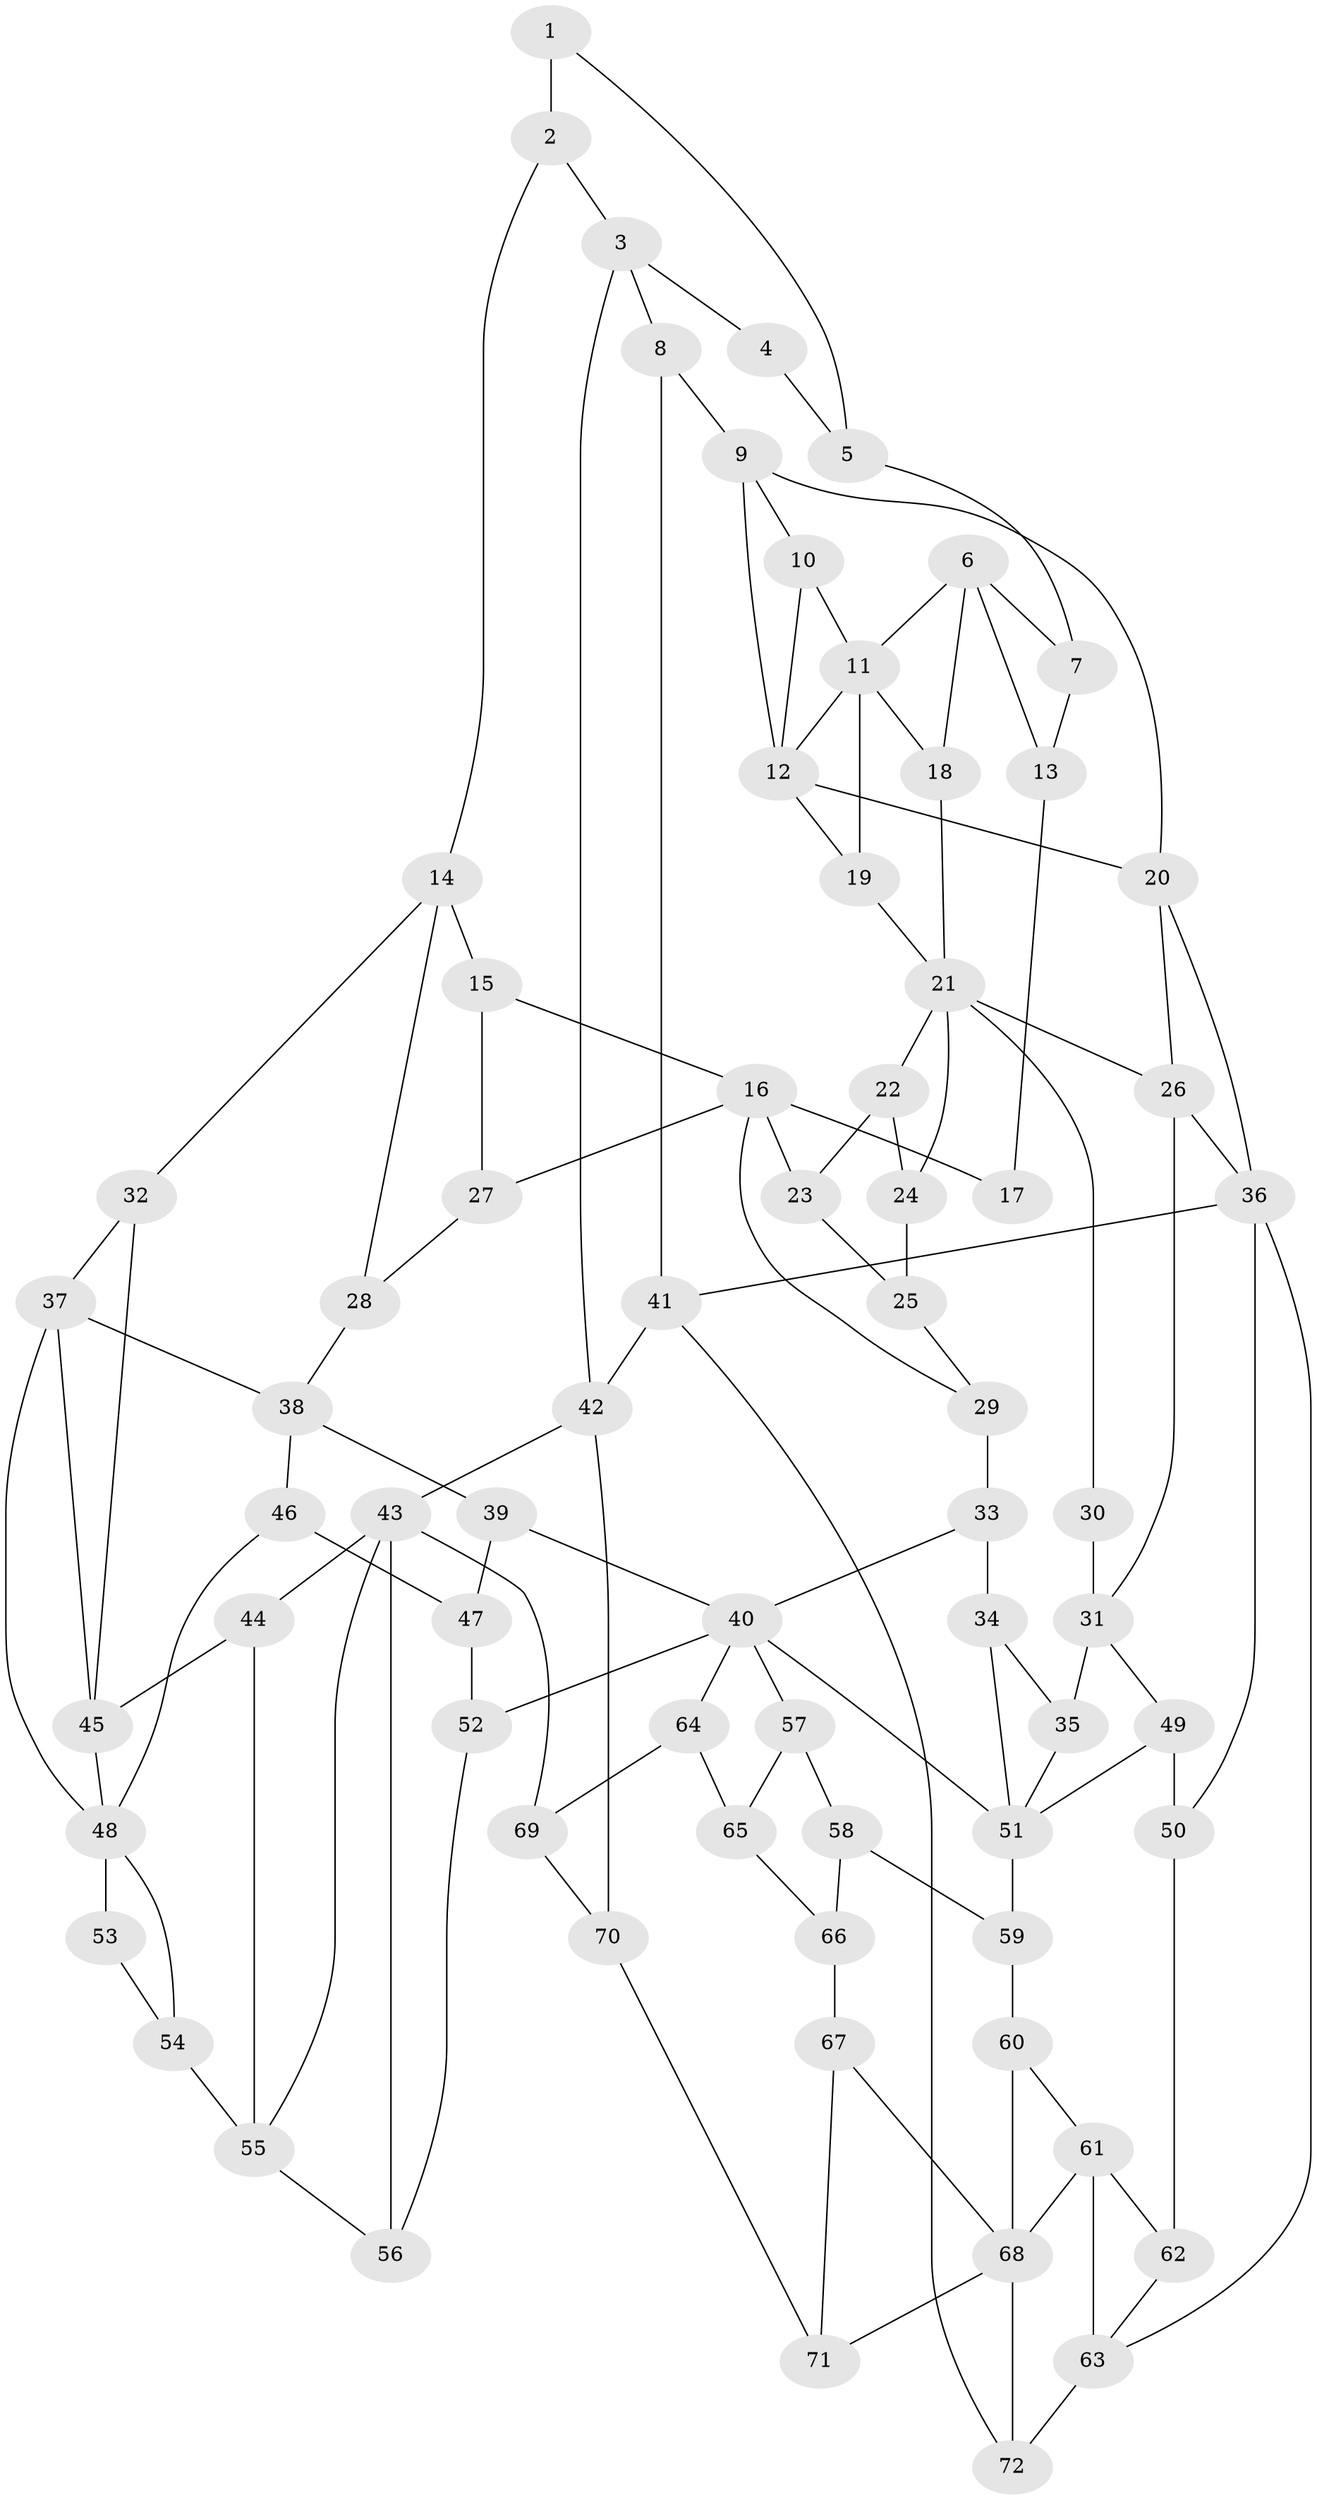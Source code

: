 // original degree distribution, {3: 0.027777777777777776, 4: 0.19444444444444445, 5: 0.5694444444444444, 6: 0.20833333333333334}
// Generated by graph-tools (version 1.1) at 2025/38/03/09/25 02:38:38]
// undirected, 72 vertices, 124 edges
graph export_dot {
graph [start="1"]
  node [color=gray90,style=filled];
  1;
  2;
  3;
  4;
  5;
  6;
  7;
  8;
  9;
  10;
  11;
  12;
  13;
  14;
  15;
  16;
  17;
  18;
  19;
  20;
  21;
  22;
  23;
  24;
  25;
  26;
  27;
  28;
  29;
  30;
  31;
  32;
  33;
  34;
  35;
  36;
  37;
  38;
  39;
  40;
  41;
  42;
  43;
  44;
  45;
  46;
  47;
  48;
  49;
  50;
  51;
  52;
  53;
  54;
  55;
  56;
  57;
  58;
  59;
  60;
  61;
  62;
  63;
  64;
  65;
  66;
  67;
  68;
  69;
  70;
  71;
  72;
  1 -- 2 [weight=3.0];
  1 -- 5 [weight=1.0];
  2 -- 3 [weight=1.0];
  2 -- 14 [weight=2.0];
  3 -- 4 [weight=1.0];
  3 -- 8 [weight=1.0];
  3 -- 42 [weight=1.0];
  4 -- 5 [weight=1.0];
  5 -- 7 [weight=1.0];
  6 -- 7 [weight=1.0];
  6 -- 11 [weight=1.0];
  6 -- 13 [weight=1.0];
  6 -- 18 [weight=1.0];
  7 -- 13 [weight=1.0];
  8 -- 9 [weight=2.0];
  8 -- 41 [weight=1.0];
  9 -- 10 [weight=1.0];
  9 -- 12 [weight=1.0];
  9 -- 20 [weight=2.0];
  10 -- 11 [weight=1.0];
  10 -- 12 [weight=1.0];
  11 -- 12 [weight=1.0];
  11 -- 18 [weight=1.0];
  11 -- 19 [weight=1.0];
  12 -- 19 [weight=1.0];
  12 -- 20 [weight=1.0];
  13 -- 17 [weight=1.0];
  14 -- 15 [weight=1.0];
  14 -- 28 [weight=1.0];
  14 -- 32 [weight=2.0];
  15 -- 16 [weight=1.0];
  15 -- 27 [weight=1.0];
  16 -- 17 [weight=2.0];
  16 -- 23 [weight=1.0];
  16 -- 27 [weight=1.0];
  16 -- 29 [weight=1.0];
  18 -- 21 [weight=1.0];
  19 -- 21 [weight=1.0];
  20 -- 26 [weight=1.0];
  20 -- 36 [weight=1.0];
  21 -- 22 [weight=1.0];
  21 -- 24 [weight=1.0];
  21 -- 26 [weight=1.0];
  21 -- 30 [weight=1.0];
  22 -- 23 [weight=1.0];
  22 -- 24 [weight=2.0];
  23 -- 25 [weight=1.0];
  24 -- 25 [weight=1.0];
  25 -- 29 [weight=1.0];
  26 -- 31 [weight=1.0];
  26 -- 36 [weight=1.0];
  27 -- 28 [weight=1.0];
  28 -- 38 [weight=2.0];
  29 -- 33 [weight=1.0];
  30 -- 31 [weight=2.0];
  31 -- 35 [weight=2.0];
  31 -- 49 [weight=1.0];
  32 -- 37 [weight=2.0];
  32 -- 45 [weight=1.0];
  33 -- 34 [weight=1.0];
  33 -- 40 [weight=1.0];
  34 -- 35 [weight=1.0];
  34 -- 51 [weight=1.0];
  35 -- 51 [weight=1.0];
  36 -- 41 [weight=1.0];
  36 -- 50 [weight=1.0];
  36 -- 63 [weight=1.0];
  37 -- 38 [weight=2.0];
  37 -- 45 [weight=1.0];
  37 -- 48 [weight=1.0];
  38 -- 39 [weight=1.0];
  38 -- 46 [weight=1.0];
  39 -- 40 [weight=1.0];
  39 -- 47 [weight=1.0];
  40 -- 51 [weight=1.0];
  40 -- 52 [weight=1.0];
  40 -- 57 [weight=1.0];
  40 -- 64 [weight=1.0];
  41 -- 42 [weight=1.0];
  41 -- 72 [weight=1.0];
  42 -- 43 [weight=1.0];
  42 -- 70 [weight=1.0];
  43 -- 44 [weight=1.0];
  43 -- 55 [weight=1.0];
  43 -- 56 [weight=1.0];
  43 -- 69 [weight=1.0];
  44 -- 45 [weight=1.0];
  44 -- 55 [weight=2.0];
  45 -- 48 [weight=1.0];
  46 -- 47 [weight=1.0];
  46 -- 48 [weight=1.0];
  47 -- 52 [weight=1.0];
  48 -- 53 [weight=1.0];
  48 -- 54 [weight=1.0];
  49 -- 50 [weight=1.0];
  49 -- 51 [weight=1.0];
  50 -- 62 [weight=1.0];
  51 -- 59 [weight=1.0];
  52 -- 56 [weight=1.0];
  53 -- 54 [weight=2.0];
  54 -- 55 [weight=2.0];
  55 -- 56 [weight=1.0];
  57 -- 58 [weight=1.0];
  57 -- 65 [weight=1.0];
  58 -- 59 [weight=1.0];
  58 -- 66 [weight=1.0];
  59 -- 60 [weight=1.0];
  60 -- 61 [weight=1.0];
  60 -- 68 [weight=1.0];
  61 -- 62 [weight=1.0];
  61 -- 63 [weight=3.0];
  61 -- 68 [weight=1.0];
  62 -- 63 [weight=1.0];
  63 -- 72 [weight=1.0];
  64 -- 65 [weight=1.0];
  64 -- 69 [weight=1.0];
  65 -- 66 [weight=1.0];
  66 -- 67 [weight=4.0];
  67 -- 68 [weight=1.0];
  67 -- 71 [weight=1.0];
  68 -- 71 [weight=1.0];
  68 -- 72 [weight=1.0];
  69 -- 70 [weight=1.0];
  70 -- 71 [weight=1.0];
}
